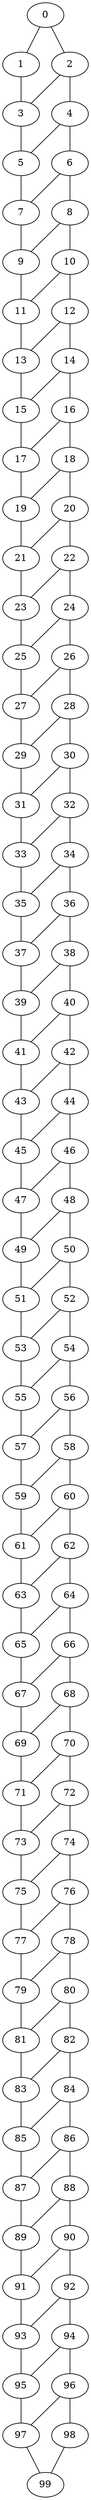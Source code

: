 graph grafoMalla_2_50  {
0;
1;
2;
3;
4;
5;
6;
7;
8;
9;
10;
11;
12;
13;
14;
15;
16;
17;
18;
19;
20;
21;
22;
23;
24;
25;
26;
27;
28;
29;
30;
31;
32;
33;
34;
35;
36;
37;
38;
39;
40;
41;
42;
43;
44;
45;
46;
47;
48;
49;
50;
51;
52;
53;
54;
55;
56;
57;
58;
59;
60;
61;
62;
63;
64;
65;
66;
67;
68;
69;
70;
71;
72;
73;
74;
75;
76;
77;
78;
79;
80;
81;
82;
83;
84;
85;
86;
87;
88;
89;
90;
91;
92;
93;
94;
95;
96;
97;
98;
99;
0 -- 1;
0 -- 2;
1 -- 3;
2 -- 4;
2 -- 3;
3 -- 5;
4 -- 6;
4 -- 5;
5 -- 7;
6 -- 8;
6 -- 7;
7 -- 9;
8 -- 10;
8 -- 9;
9 -- 11;
10 -- 12;
10 -- 11;
11 -- 13;
12 -- 14;
12 -- 13;
13 -- 15;
14 -- 16;
14 -- 15;
15 -- 17;
16 -- 18;
16 -- 17;
17 -- 19;
18 -- 20;
18 -- 19;
19 -- 21;
20 -- 22;
20 -- 21;
21 -- 23;
22 -- 24;
22 -- 23;
23 -- 25;
24 -- 26;
24 -- 25;
25 -- 27;
26 -- 28;
26 -- 27;
27 -- 29;
28 -- 30;
28 -- 29;
29 -- 31;
30 -- 32;
30 -- 31;
31 -- 33;
32 -- 34;
32 -- 33;
33 -- 35;
34 -- 36;
34 -- 35;
35 -- 37;
36 -- 38;
36 -- 37;
37 -- 39;
38 -- 40;
38 -- 39;
39 -- 41;
40 -- 42;
40 -- 41;
41 -- 43;
42 -- 44;
42 -- 43;
43 -- 45;
44 -- 46;
44 -- 45;
45 -- 47;
46 -- 48;
46 -- 47;
47 -- 49;
48 -- 50;
48 -- 49;
49 -- 51;
50 -- 52;
50 -- 51;
51 -- 53;
52 -- 54;
52 -- 53;
53 -- 55;
54 -- 56;
54 -- 55;
55 -- 57;
56 -- 58;
56 -- 57;
57 -- 59;
58 -- 60;
58 -- 59;
59 -- 61;
60 -- 62;
60 -- 61;
61 -- 63;
62 -- 64;
62 -- 63;
63 -- 65;
64 -- 66;
64 -- 65;
65 -- 67;
66 -- 68;
66 -- 67;
67 -- 69;
68 -- 70;
68 -- 69;
69 -- 71;
70 -- 72;
70 -- 71;
71 -- 73;
72 -- 74;
72 -- 73;
73 -- 75;
74 -- 76;
74 -- 75;
75 -- 77;
76 -- 78;
76 -- 77;
77 -- 79;
78 -- 80;
78 -- 79;
79 -- 81;
80 -- 82;
80 -- 81;
81 -- 83;
82 -- 84;
82 -- 83;
83 -- 85;
84 -- 86;
84 -- 85;
85 -- 87;
86 -- 88;
86 -- 87;
87 -- 89;
88 -- 90;
88 -- 89;
89 -- 91;
90 -- 92;
90 -- 91;
91 -- 93;
92 -- 94;
92 -- 93;
93 -- 95;
94 -- 96;
94 -- 95;
95 -- 97;
96 -- 98;
96 -- 97;
97 -- 99;
98 -- 99;
}